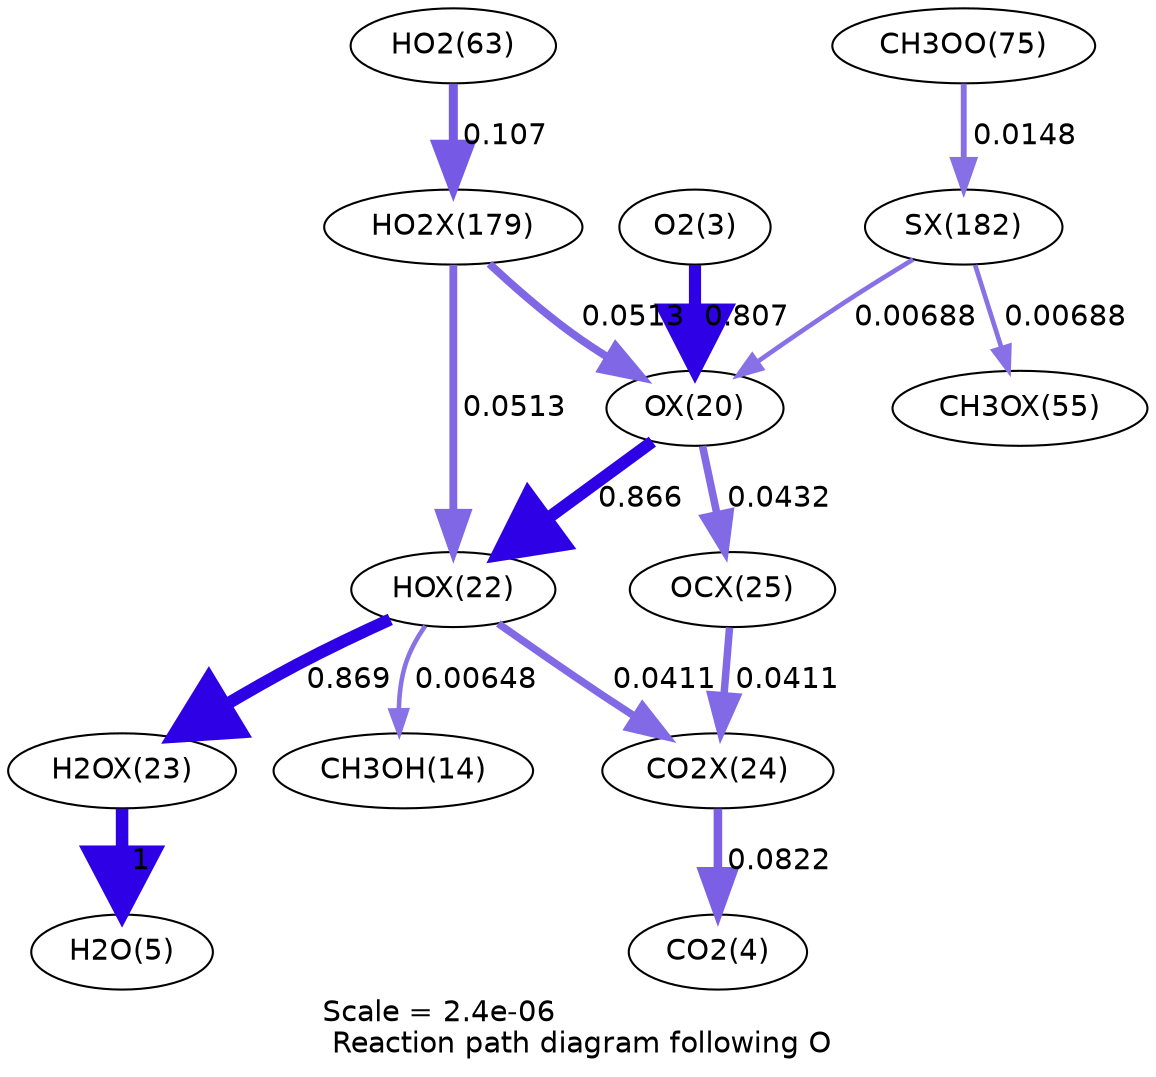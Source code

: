 digraph reaction_paths {
center=1;
s5 -> s77[fontname="Helvetica", penwidth=5.84, arrowsize=2.92, color="0.7, 1.31, 0.9"
, label=" 0.807"];
s77 -> s79[fontname="Helvetica", penwidth=5.89, arrowsize=2.95, color="0.7, 1.37, 0.9"
, label=" 0.866"];
s77 -> s82[fontname="Helvetica", penwidth=3.63, arrowsize=1.81, color="0.7, 0.543, 0.9"
, label=" 0.0432"];
s102 -> s77[fontname="Helvetica", penwidth=2.24, arrowsize=1.12, color="0.7, 0.507, 0.9"
, label=" 0.00688"];
s101 -> s77[fontname="Helvetica", penwidth=3.76, arrowsize=1.88, color="0.7, 0.551, 0.9"
, label=" 0.0513"];
s79 -> s16[fontname="Helvetica", penwidth=2.2, arrowsize=1.1, color="0.7, 0.506, 0.9"
, label=" 0.00648"];
s79 -> s80[fontname="Helvetica", penwidth=5.89, arrowsize=2.95, color="0.7, 1.37, 0.9"
, label=" 0.869"];
s79 -> s81[fontname="Helvetica", penwidth=3.59, arrowsize=1.79, color="0.7, 0.541, 0.9"
, label=" 0.0411"];
s101 -> s79[fontname="Helvetica", penwidth=3.76, arrowsize=1.88, color="0.7, 0.551, 0.9"
, label=" 0.0513"];
s80 -> s7[fontname="Helvetica", penwidth=6, arrowsize=3, color="0.7, 1.5, 0.9"
, label=" 1"];
s82 -> s81[fontname="Helvetica", penwidth=3.59, arrowsize=1.79, color="0.7, 0.541, 0.9"
, label=" 0.0411"];
s81 -> s6[fontname="Helvetica", penwidth=4.11, arrowsize=2.06, color="0.7, 0.582, 0.9"
, label=" 0.0822"];
s31 -> s102[fontname="Helvetica", penwidth=2.82, arrowsize=1.41, color="0.7, 0.515, 0.9"
, label=" 0.0148"];
s102 -> s94[fontname="Helvetica", penwidth=2.24, arrowsize=1.12, color="0.7, 0.507, 0.9"
, label=" 0.00688"];
s25 -> s101[fontname="Helvetica", penwidth=4.31, arrowsize=2.16, color="0.7, 0.607, 0.9"
, label=" 0.107"];
s5 [ fontname="Helvetica", label="O2(3)"];
s6 [ fontname="Helvetica", label="CO2(4)"];
s7 [ fontname="Helvetica", label="H2O(5)"];
s16 [ fontname="Helvetica", label="CH3OH(14)"];
s25 [ fontname="Helvetica", label="HO2(63)"];
s31 [ fontname="Helvetica", label="CH3OO(75)"];
s77 [ fontname="Helvetica", label="OX(20)"];
s79 [ fontname="Helvetica", label="HOX(22)"];
s80 [ fontname="Helvetica", label="H2OX(23)"];
s81 [ fontname="Helvetica", label="CO2X(24)"];
s82 [ fontname="Helvetica", label="OCX(25)"];
s94 [ fontname="Helvetica", label="CH3OX(55)"];
s101 [ fontname="Helvetica", label="HO2X(179)"];
s102 [ fontname="Helvetica", label="SX(182)"];
 label = "Scale = 2.4e-06\l Reaction path diagram following O";
 fontname = "Helvetica";
}
